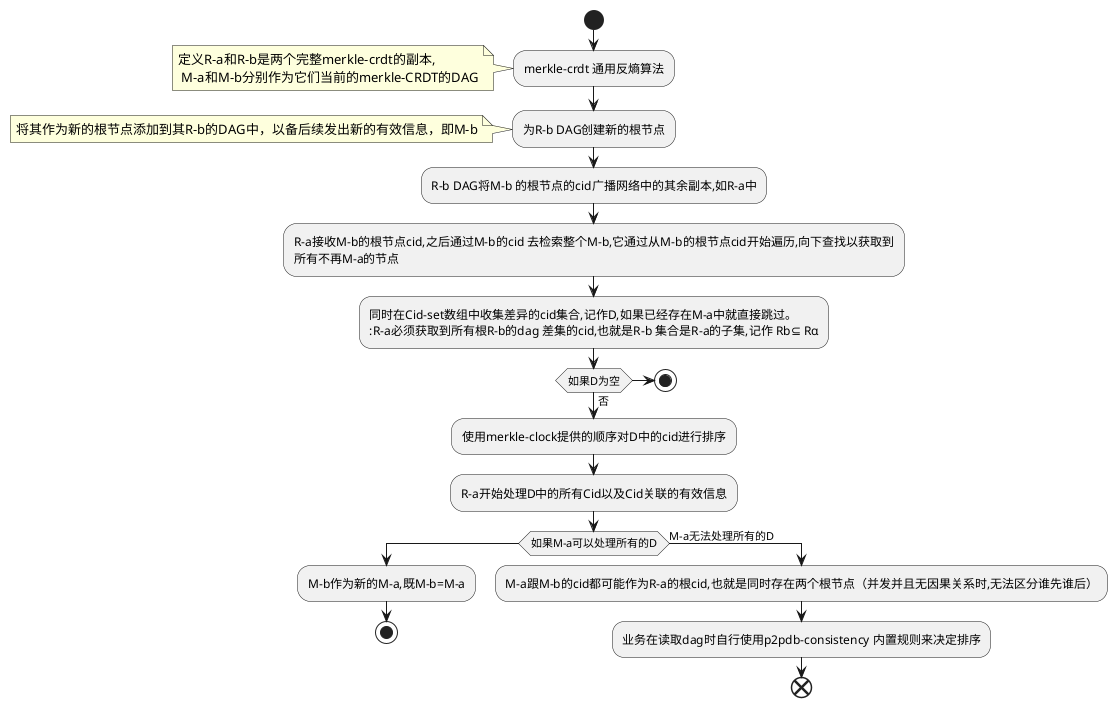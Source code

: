 
@startuml
start
:merkle-crdt 通用反熵算法;
note left: 定义R-a和R-b是两个完整merkle-crdt的副本,\n M-a和M-b分别作为它们当前的merkle-CRDT的DAG
:为R-b DAG创建新的根节点;
note left: 将其作为新的根节点添加到其R-b的DAG中，以备后续发出新的有效信息，即M-b
:R-b DAG将M-b 的根节点的cid广播网络中的其余副本,如R-a中;
:R-a接收M-b的根节点cid,之后通过M-b的cid 去检索整个M-b,它通过从M-b的根节点cid开始遍历,向下查找以获取到
所有不再M-a的节点;
:同时在Cid-set数组中收集差异的cid集合,记作D,如果已经存在M-a中就直接跳过。
:R-a必须获取到所有根R-b的dag 差集的cid,也就是R-b 集合是R-a的子集,记作 Rb⊆ Rα;
if(如果D为空)

stop

else(否)
:使用merkle-clock提供的顺序对D中的cid进行排序;
:R-a开始处理D中的所有Cid以及Cid关联的有效信息;

if(如果M-a可以处理所有的D)

:M-b作为新的M-a,既M-b=M-a;
stop

else(M-a无法处理所有的D)
:M-a跟M-b的cid都可能作为R-a的根cid,也就是同时存在两个根节点（并发并且无因果关系时,无法区分谁先谁后）;

:业务在读取dag时自行使用p2pdb-consistency 内置规则来决定排序;

end
@enduml